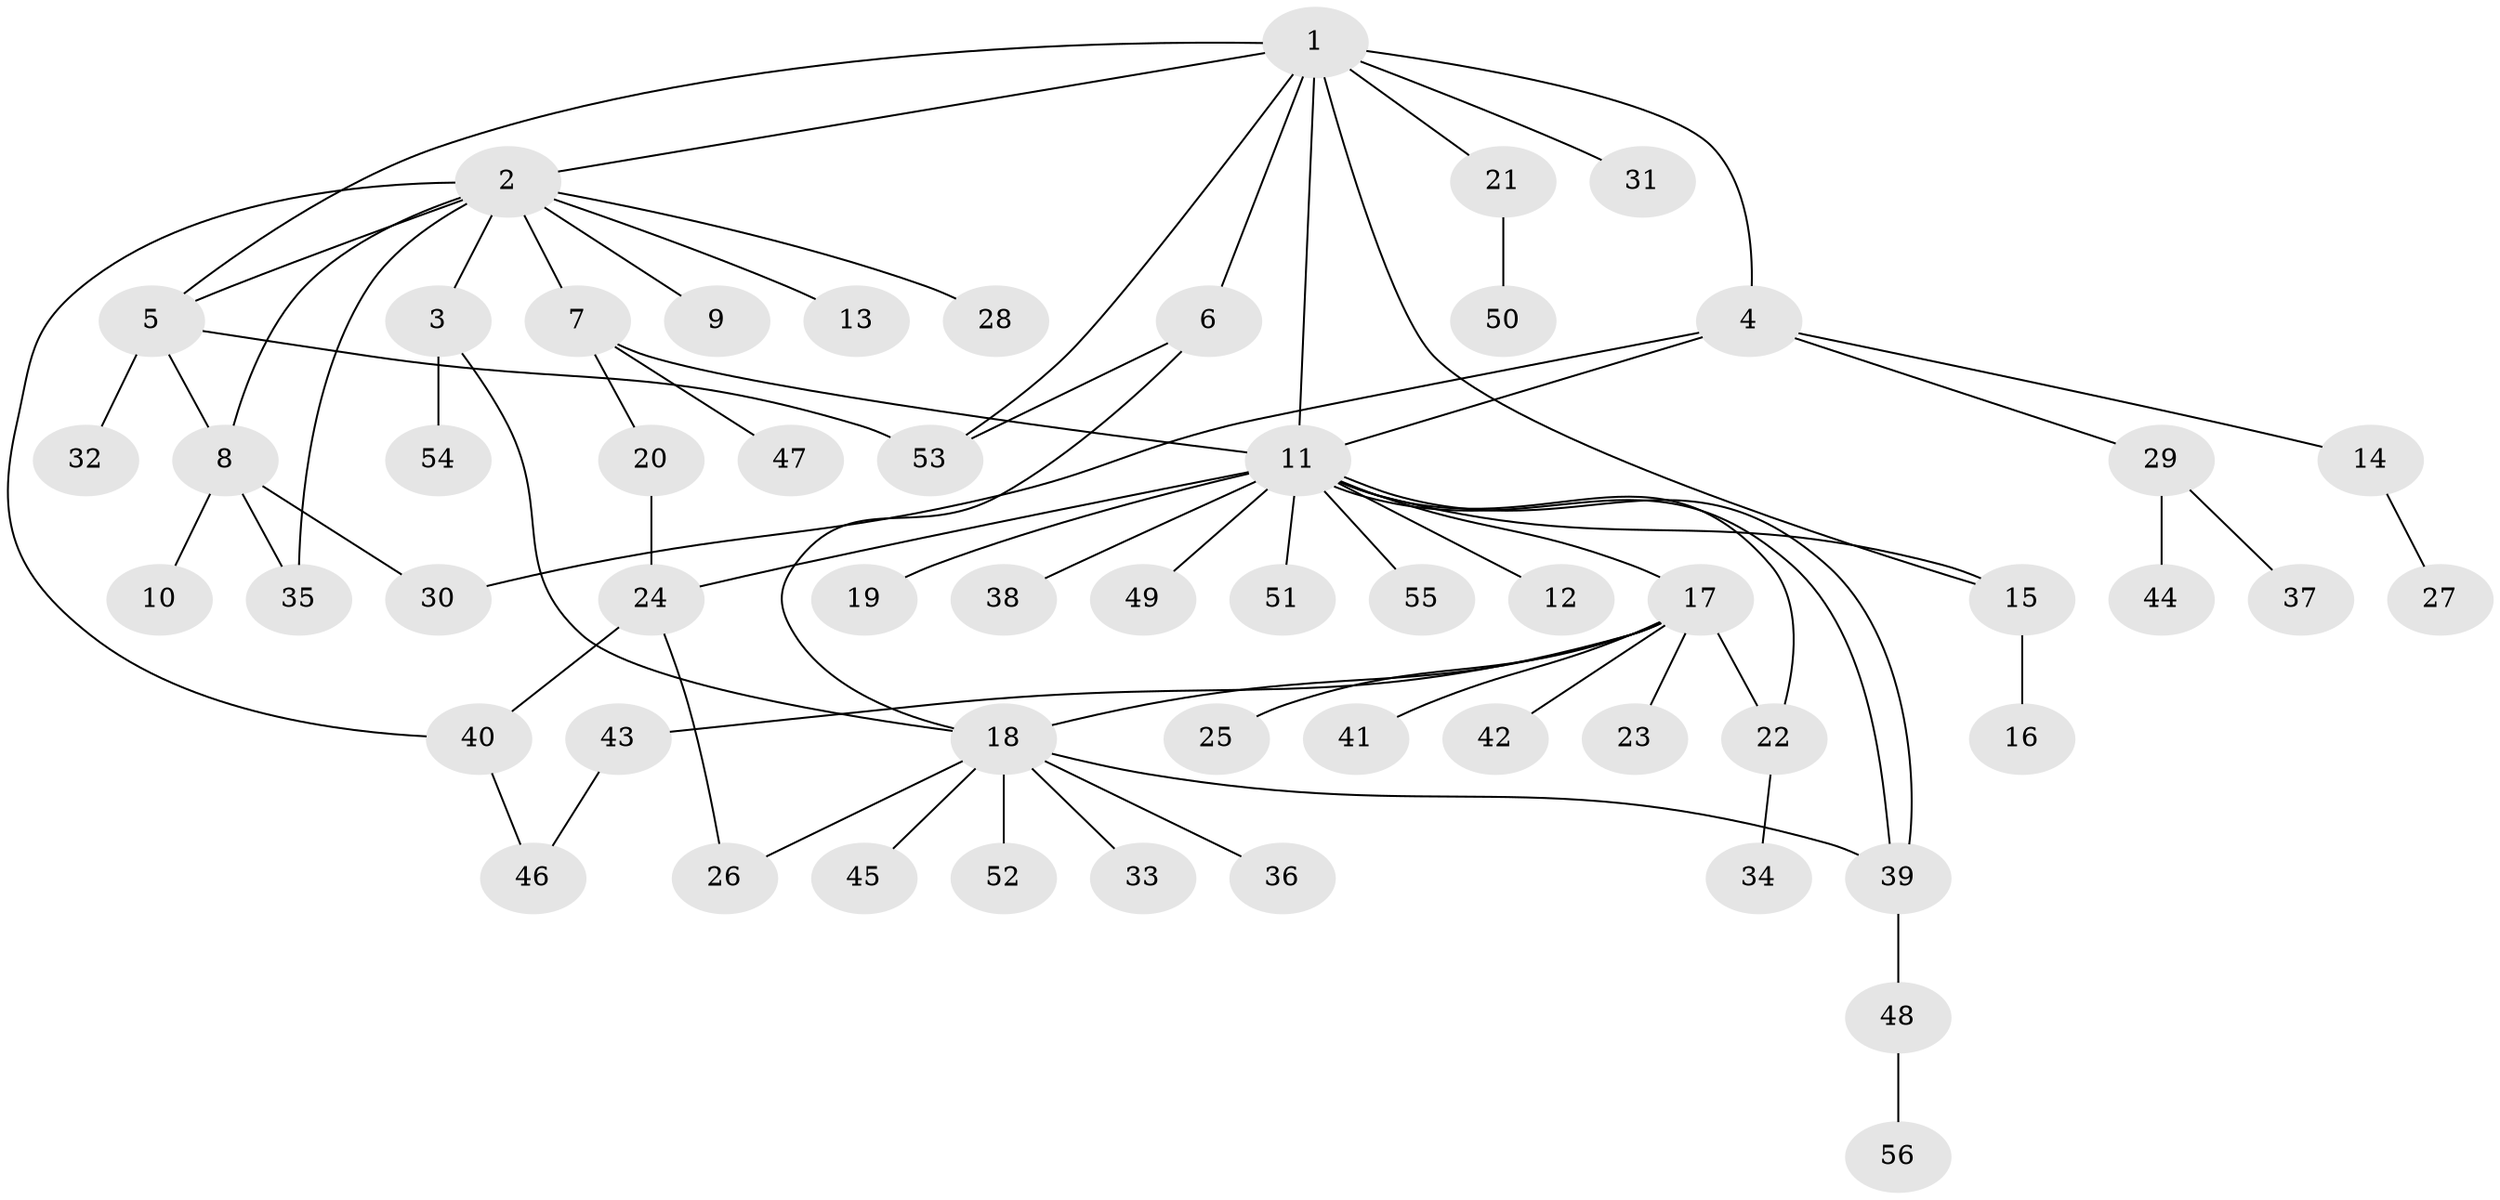 // Generated by graph-tools (version 1.1) at 2025/14/03/09/25 04:14:30]
// undirected, 56 vertices, 73 edges
graph export_dot {
graph [start="1"]
  node [color=gray90,style=filled];
  1;
  2;
  3;
  4;
  5;
  6;
  7;
  8;
  9;
  10;
  11;
  12;
  13;
  14;
  15;
  16;
  17;
  18;
  19;
  20;
  21;
  22;
  23;
  24;
  25;
  26;
  27;
  28;
  29;
  30;
  31;
  32;
  33;
  34;
  35;
  36;
  37;
  38;
  39;
  40;
  41;
  42;
  43;
  44;
  45;
  46;
  47;
  48;
  49;
  50;
  51;
  52;
  53;
  54;
  55;
  56;
  1 -- 2;
  1 -- 4;
  1 -- 5;
  1 -- 6;
  1 -- 11;
  1 -- 15;
  1 -- 21;
  1 -- 31;
  1 -- 53;
  2 -- 3;
  2 -- 5;
  2 -- 7;
  2 -- 8;
  2 -- 9;
  2 -- 13;
  2 -- 28;
  2 -- 35;
  2 -- 40;
  3 -- 18;
  3 -- 54;
  4 -- 11;
  4 -- 14;
  4 -- 29;
  4 -- 30;
  5 -- 8;
  5 -- 32;
  5 -- 53;
  6 -- 18;
  6 -- 53;
  7 -- 11;
  7 -- 20;
  7 -- 47;
  8 -- 10;
  8 -- 30;
  8 -- 35;
  11 -- 12;
  11 -- 15;
  11 -- 17;
  11 -- 19;
  11 -- 22;
  11 -- 24;
  11 -- 38;
  11 -- 39;
  11 -- 39;
  11 -- 49;
  11 -- 51;
  11 -- 55;
  14 -- 27;
  15 -- 16;
  17 -- 18;
  17 -- 22;
  17 -- 23;
  17 -- 25;
  17 -- 41;
  17 -- 42;
  17 -- 43;
  18 -- 26;
  18 -- 33;
  18 -- 36;
  18 -- 39;
  18 -- 45;
  18 -- 52;
  20 -- 24;
  21 -- 50;
  22 -- 34;
  24 -- 26;
  24 -- 40;
  29 -- 37;
  29 -- 44;
  39 -- 48;
  40 -- 46;
  43 -- 46;
  48 -- 56;
}
